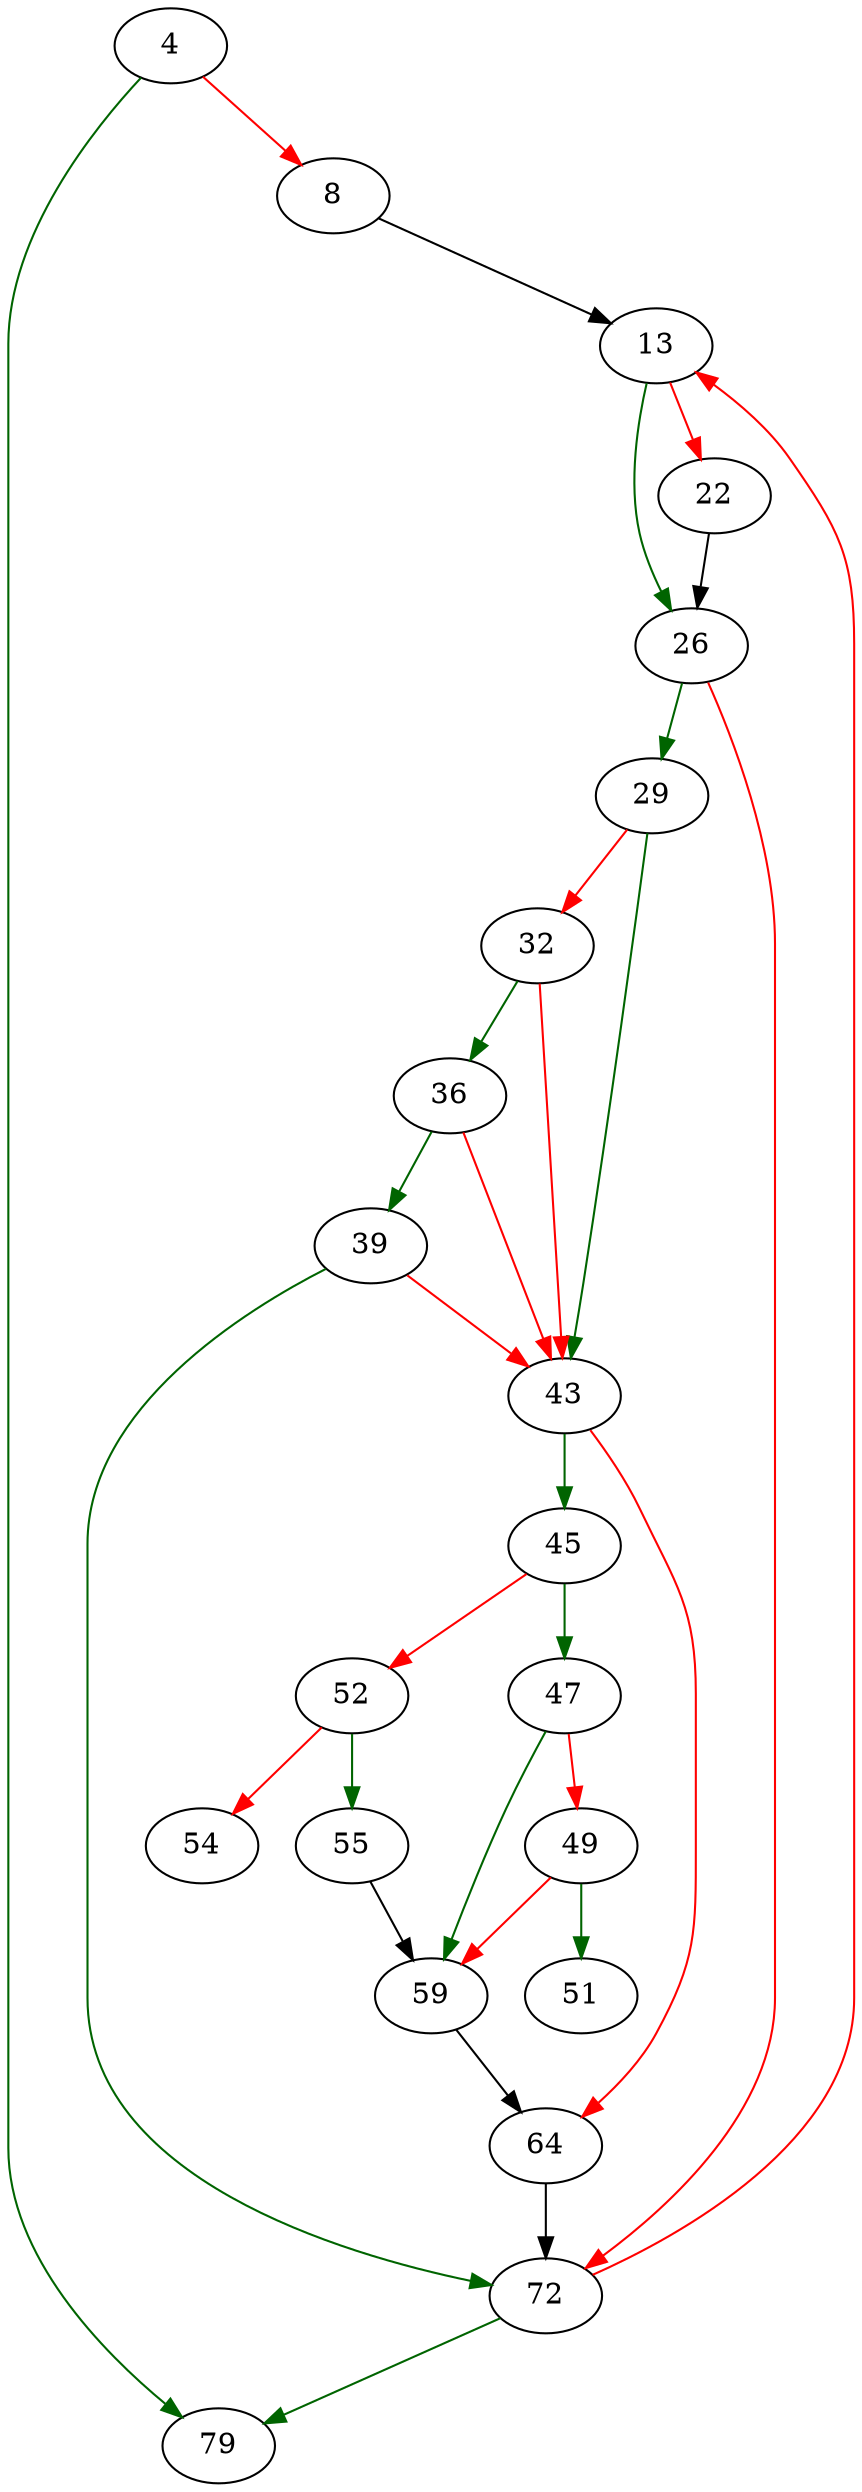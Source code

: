 strict digraph "read_utmp" {
	// Node definitions.
	4 [entry=true];
	79;
	8;
	13;
	26;
	22;
	29;
	72;
	43;
	32;
	36;
	39;
	45;
	64;
	47;
	52;
	59;
	49;
	51;
	55;
	54;

	// Edge definitions.
	4 -> 79 [
		color=darkgreen
		cond=true
	];
	4 -> 8 [
		color=red
		cond=false
	];
	8 -> 13;
	13 -> 26 [
		color=darkgreen
		cond=true
	];
	13 -> 22 [
		color=red
		cond=false
	];
	26 -> 29 [
		color=darkgreen
		cond=true
	];
	26 -> 72 [
		color=red
		cond=false
	];
	22 -> 26;
	29 -> 43 [
		color=darkgreen
		cond=true
	];
	29 -> 32 [
		color=red
		cond=false
	];
	72 -> 79 [
		color=darkgreen
		cond=true
	];
	72 -> 13 [
		color=red
		cond=false
	];
	43 -> 45 [
		color=darkgreen
		cond=true
	];
	43 -> 64 [
		color=red
		cond=false
	];
	32 -> 43 [
		color=red
		cond=false
	];
	32 -> 36 [
		color=darkgreen
		cond=true
	];
	36 -> 43 [
		color=red
		cond=false
	];
	36 -> 39 [
		color=darkgreen
		cond=true
	];
	39 -> 72 [
		color=darkgreen
		cond=true
	];
	39 -> 43 [
		color=red
		cond=false
	];
	45 -> 47 [
		color=darkgreen
		cond=true
	];
	45 -> 52 [
		color=red
		cond=false
	];
	64 -> 72;
	47 -> 59 [
		color=darkgreen
		cond=true
	];
	47 -> 49 [
		color=red
		cond=false
	];
	52 -> 55 [
		color=darkgreen
		cond=true
	];
	52 -> 54 [
		color=red
		cond=false
	];
	59 -> 64;
	49 -> 59 [
		color=red
		cond=false
	];
	49 -> 51 [
		color=darkgreen
		cond=true
	];
	55 -> 59;
}